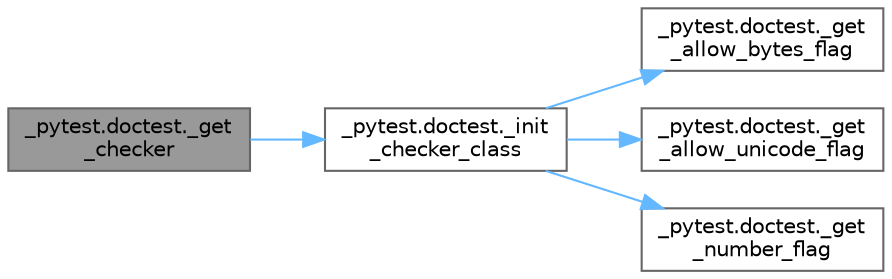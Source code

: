 digraph "_pytest.doctest._get_checker"
{
 // LATEX_PDF_SIZE
  bgcolor="transparent";
  edge [fontname=Helvetica,fontsize=10,labelfontname=Helvetica,labelfontsize=10];
  node [fontname=Helvetica,fontsize=10,shape=box,height=0.2,width=0.4];
  rankdir="LR";
  Node1 [id="Node000001",label="_pytest.doctest._get\l_checker",height=0.2,width=0.4,color="gray40", fillcolor="grey60", style="filled", fontcolor="black",tooltip=" "];
  Node1 -> Node2 [id="edge1_Node000001_Node000002",color="steelblue1",style="solid",tooltip=" "];
  Node2 [id="Node000002",label="_pytest.doctest._init\l_checker_class",height=0.2,width=0.4,color="grey40", fillcolor="white", style="filled",URL="$namespace__pytest_1_1doctest.html#a3364a0abbae30ff121b3b92ce2a6b699",tooltip=" "];
  Node2 -> Node3 [id="edge2_Node000002_Node000003",color="steelblue1",style="solid",tooltip=" "];
  Node3 [id="Node000003",label="_pytest.doctest._get\l_allow_bytes_flag",height=0.2,width=0.4,color="grey40", fillcolor="white", style="filled",URL="$namespace__pytest_1_1doctest.html#abf1ca7512ac3d0039b64d74992c1d197",tooltip=" "];
  Node2 -> Node4 [id="edge3_Node000002_Node000004",color="steelblue1",style="solid",tooltip=" "];
  Node4 [id="Node000004",label="_pytest.doctest._get\l_allow_unicode_flag",height=0.2,width=0.4,color="grey40", fillcolor="white", style="filled",URL="$namespace__pytest_1_1doctest.html#a7532f4cff6b9cf130da19b8b638a41c9",tooltip=" "];
  Node2 -> Node5 [id="edge4_Node000002_Node000005",color="steelblue1",style="solid",tooltip=" "];
  Node5 [id="Node000005",label="_pytest.doctest._get\l_number_flag",height=0.2,width=0.4,color="grey40", fillcolor="white", style="filled",URL="$namespace__pytest_1_1doctest.html#a63f62bf7d2e0bc0618097a6c4b980c29",tooltip=" "];
}
